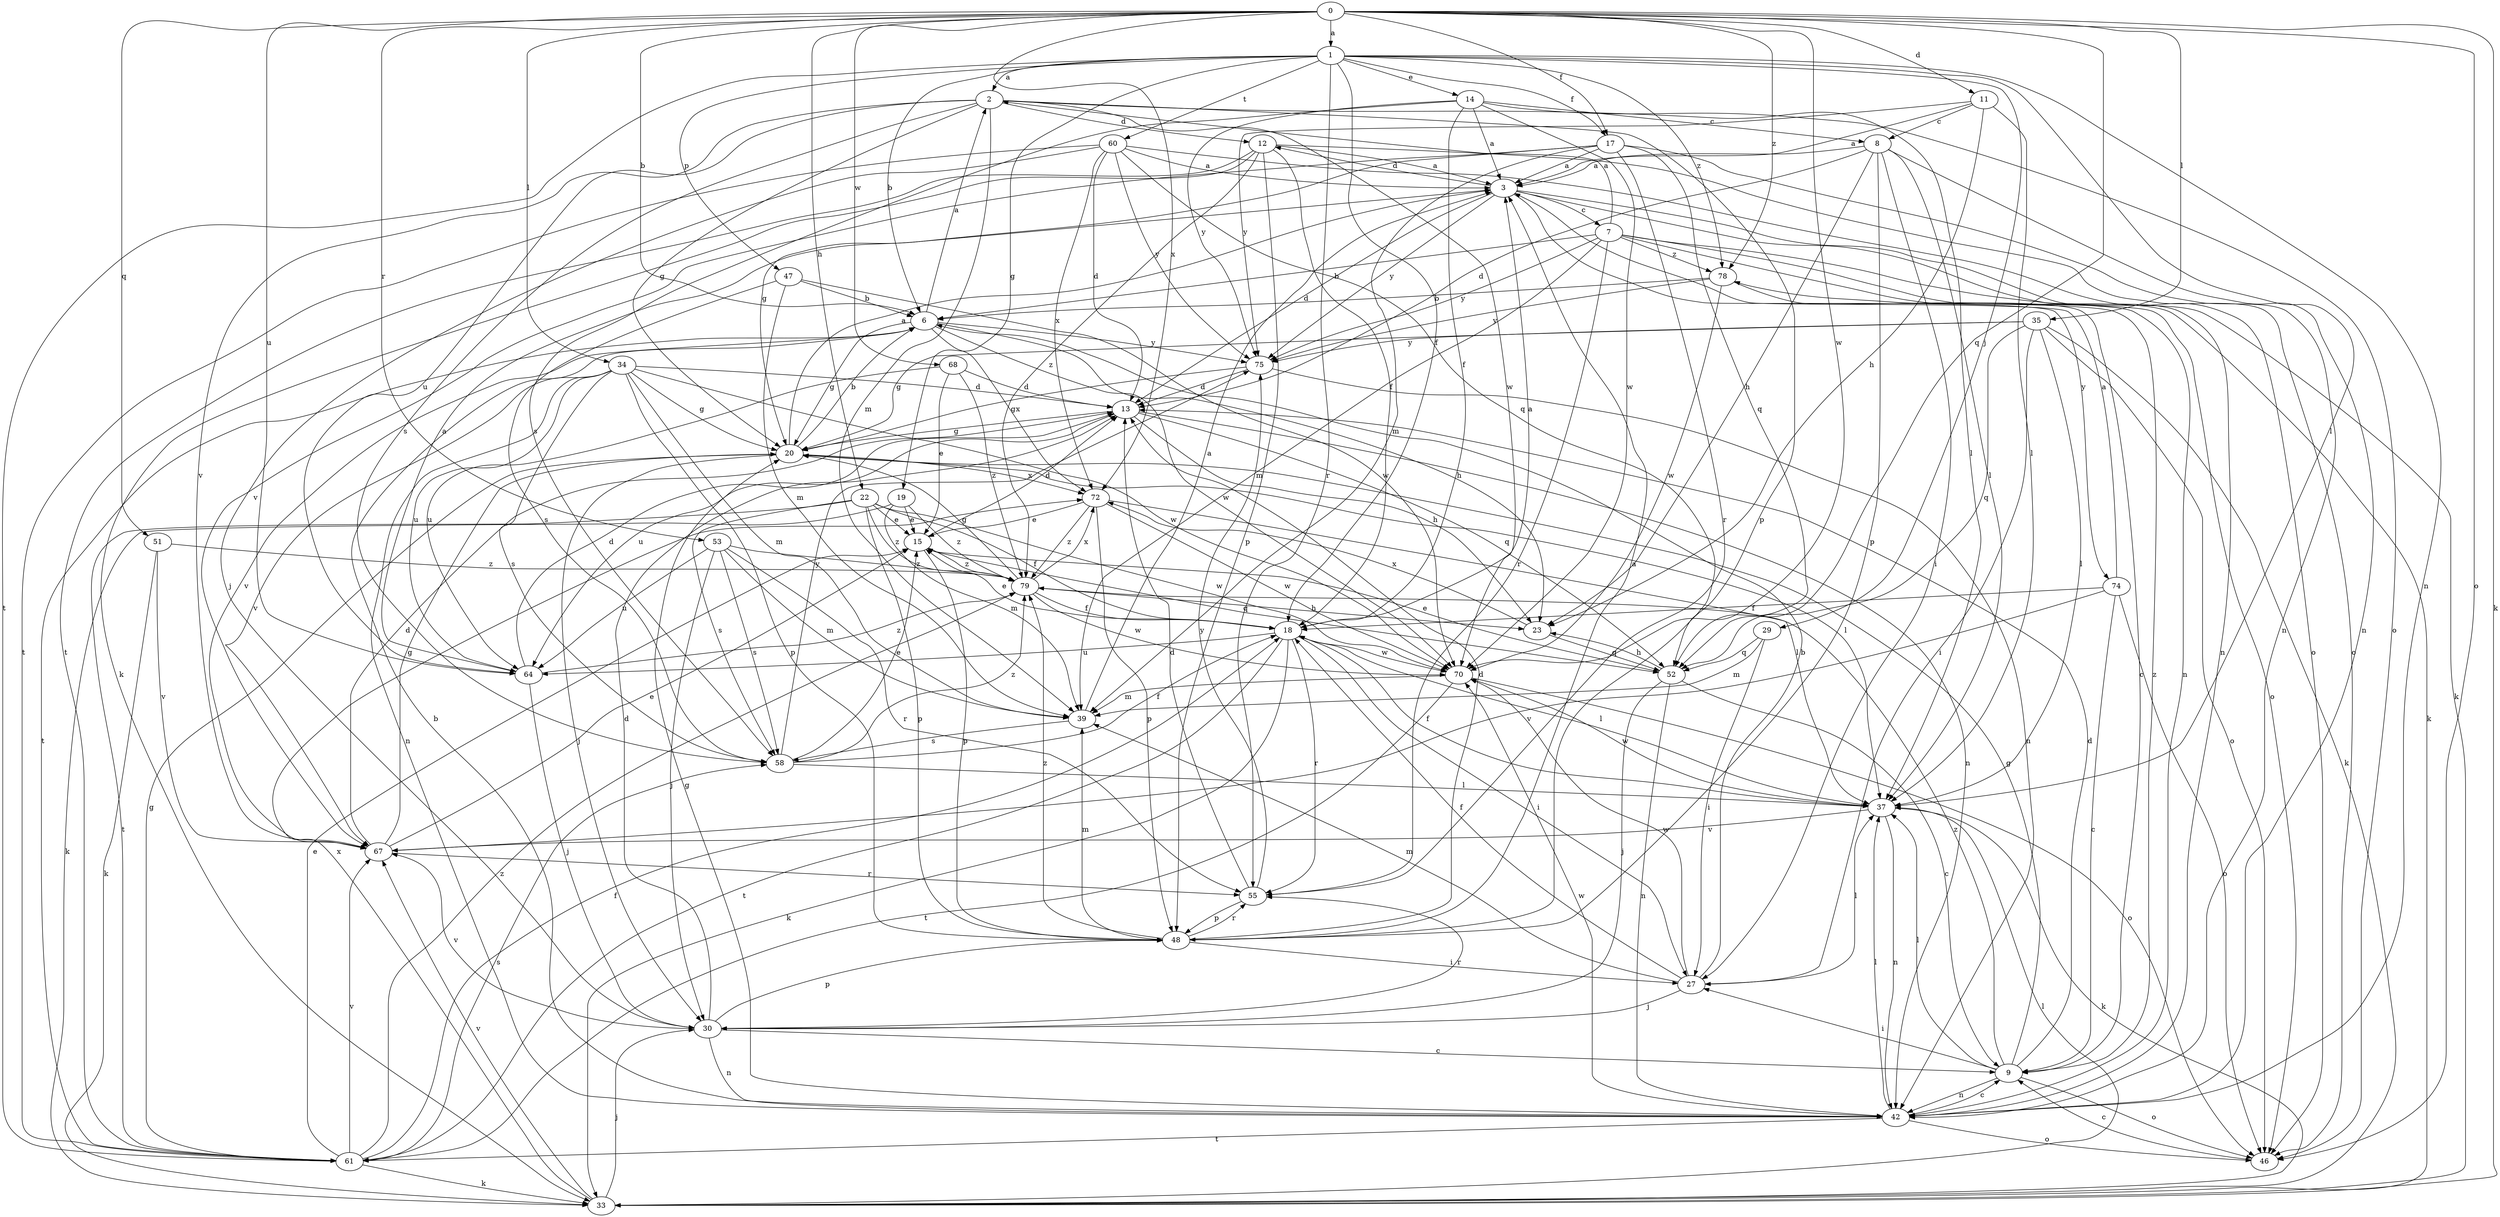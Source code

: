 strict digraph  {
0;
1;
2;
3;
6;
7;
8;
9;
11;
12;
13;
14;
15;
17;
18;
19;
20;
22;
23;
27;
29;
30;
33;
34;
35;
37;
39;
42;
46;
47;
48;
51;
52;
53;
55;
58;
60;
61;
64;
67;
68;
70;
72;
74;
75;
78;
79;
0 -> 1  [label=a];
0 -> 6  [label=b];
0 -> 11  [label=d];
0 -> 17  [label=f];
0 -> 22  [label=h];
0 -> 33  [label=k];
0 -> 34  [label=l];
0 -> 35  [label=l];
0 -> 46  [label=o];
0 -> 51  [label=q];
0 -> 52  [label=q];
0 -> 53  [label=r];
0 -> 64  [label=u];
0 -> 68  [label=w];
0 -> 70  [label=w];
0 -> 72  [label=x];
0 -> 78  [label=z];
1 -> 2  [label=a];
1 -> 6  [label=b];
1 -> 14  [label=e];
1 -> 17  [label=f];
1 -> 18  [label=f];
1 -> 19  [label=g];
1 -> 29  [label=j];
1 -> 37  [label=l];
1 -> 42  [label=n];
1 -> 47  [label=p];
1 -> 55  [label=r];
1 -> 60  [label=t];
1 -> 61  [label=t];
1 -> 78  [label=z];
2 -> 12  [label=d];
2 -> 20  [label=g];
2 -> 37  [label=l];
2 -> 39  [label=m];
2 -> 48  [label=p];
2 -> 58  [label=s];
2 -> 64  [label=u];
2 -> 67  [label=v];
2 -> 70  [label=w];
3 -> 7  [label=c];
3 -> 12  [label=d];
3 -> 13  [label=d];
3 -> 33  [label=k];
3 -> 42  [label=n];
3 -> 74  [label=y];
3 -> 75  [label=y];
6 -> 2  [label=a];
6 -> 20  [label=g];
6 -> 23  [label=h];
6 -> 61  [label=t];
6 -> 67  [label=v];
6 -> 70  [label=w];
6 -> 72  [label=x];
6 -> 75  [label=y];
7 -> 2  [label=a];
7 -> 6  [label=b];
7 -> 33  [label=k];
7 -> 39  [label=m];
7 -> 42  [label=n];
7 -> 46  [label=o];
7 -> 55  [label=r];
7 -> 75  [label=y];
7 -> 78  [label=z];
8 -> 3  [label=a];
8 -> 13  [label=d];
8 -> 23  [label=h];
8 -> 27  [label=i];
8 -> 37  [label=l];
8 -> 42  [label=n];
8 -> 48  [label=p];
9 -> 13  [label=d];
9 -> 20  [label=g];
9 -> 27  [label=i];
9 -> 37  [label=l];
9 -> 42  [label=n];
9 -> 46  [label=o];
9 -> 78  [label=z];
9 -> 79  [label=z];
11 -> 3  [label=a];
11 -> 8  [label=c];
11 -> 23  [label=h];
11 -> 37  [label=l];
11 -> 75  [label=y];
12 -> 3  [label=a];
12 -> 18  [label=f];
12 -> 33  [label=k];
12 -> 46  [label=o];
12 -> 48  [label=p];
12 -> 61  [label=t];
12 -> 79  [label=z];
13 -> 20  [label=g];
13 -> 23  [label=h];
13 -> 42  [label=n];
13 -> 52  [label=q];
13 -> 64  [label=u];
14 -> 3  [label=a];
14 -> 8  [label=c];
14 -> 18  [label=f];
14 -> 46  [label=o];
14 -> 58  [label=s];
14 -> 70  [label=w];
14 -> 75  [label=y];
15 -> 13  [label=d];
15 -> 48  [label=p];
15 -> 52  [label=q];
15 -> 79  [label=z];
17 -> 3  [label=a];
17 -> 20  [label=g];
17 -> 39  [label=m];
17 -> 42  [label=n];
17 -> 52  [label=q];
17 -> 55  [label=r];
17 -> 67  [label=v];
18 -> 3  [label=a];
18 -> 15  [label=e];
18 -> 27  [label=i];
18 -> 33  [label=k];
18 -> 37  [label=l];
18 -> 55  [label=r];
18 -> 61  [label=t];
18 -> 64  [label=u];
18 -> 70  [label=w];
19 -> 15  [label=e];
19 -> 33  [label=k];
19 -> 39  [label=m];
19 -> 79  [label=z];
20 -> 3  [label=a];
20 -> 6  [label=b];
20 -> 30  [label=j];
20 -> 37  [label=l];
20 -> 72  [label=x];
22 -> 15  [label=e];
22 -> 18  [label=f];
22 -> 48  [label=p];
22 -> 58  [label=s];
22 -> 61  [label=t];
22 -> 70  [label=w];
22 -> 79  [label=z];
23 -> 52  [label=q];
23 -> 72  [label=x];
27 -> 6  [label=b];
27 -> 18  [label=f];
27 -> 30  [label=j];
27 -> 37  [label=l];
27 -> 39  [label=m];
27 -> 70  [label=w];
29 -> 27  [label=i];
29 -> 39  [label=m];
29 -> 52  [label=q];
30 -> 9  [label=c];
30 -> 13  [label=d];
30 -> 42  [label=n];
30 -> 48  [label=p];
30 -> 55  [label=r];
30 -> 67  [label=v];
33 -> 30  [label=j];
33 -> 37  [label=l];
33 -> 67  [label=v];
33 -> 72  [label=x];
34 -> 13  [label=d];
34 -> 20  [label=g];
34 -> 39  [label=m];
34 -> 42  [label=n];
34 -> 48  [label=p];
34 -> 58  [label=s];
34 -> 64  [label=u];
34 -> 67  [label=v];
34 -> 70  [label=w];
35 -> 20  [label=g];
35 -> 27  [label=i];
35 -> 33  [label=k];
35 -> 37  [label=l];
35 -> 46  [label=o];
35 -> 52  [label=q];
35 -> 75  [label=y];
37 -> 18  [label=f];
37 -> 33  [label=k];
37 -> 42  [label=n];
37 -> 67  [label=v];
37 -> 70  [label=w];
39 -> 3  [label=a];
39 -> 58  [label=s];
42 -> 6  [label=b];
42 -> 9  [label=c];
42 -> 20  [label=g];
42 -> 37  [label=l];
42 -> 46  [label=o];
42 -> 61  [label=t];
42 -> 70  [label=w];
46 -> 9  [label=c];
47 -> 6  [label=b];
47 -> 39  [label=m];
47 -> 58  [label=s];
47 -> 70  [label=w];
48 -> 3  [label=a];
48 -> 13  [label=d];
48 -> 27  [label=i];
48 -> 39  [label=m];
48 -> 55  [label=r];
48 -> 79  [label=z];
51 -> 33  [label=k];
51 -> 67  [label=v];
51 -> 79  [label=z];
52 -> 9  [label=c];
52 -> 15  [label=e];
52 -> 23  [label=h];
52 -> 30  [label=j];
52 -> 42  [label=n];
53 -> 30  [label=j];
53 -> 39  [label=m];
53 -> 55  [label=r];
53 -> 58  [label=s];
53 -> 64  [label=u];
53 -> 79  [label=z];
55 -> 13  [label=d];
55 -> 48  [label=p];
55 -> 75  [label=y];
58 -> 15  [label=e];
58 -> 18  [label=f];
58 -> 37  [label=l];
58 -> 75  [label=y];
58 -> 79  [label=z];
60 -> 3  [label=a];
60 -> 13  [label=d];
60 -> 30  [label=j];
60 -> 46  [label=o];
60 -> 52  [label=q];
60 -> 61  [label=t];
60 -> 72  [label=x];
60 -> 75  [label=y];
61 -> 15  [label=e];
61 -> 18  [label=f];
61 -> 20  [label=g];
61 -> 33  [label=k];
61 -> 58  [label=s];
61 -> 67  [label=v];
61 -> 79  [label=z];
64 -> 3  [label=a];
64 -> 13  [label=d];
64 -> 30  [label=j];
64 -> 79  [label=z];
67 -> 13  [label=d];
67 -> 15  [label=e];
67 -> 20  [label=g];
67 -> 55  [label=r];
68 -> 13  [label=d];
68 -> 15  [label=e];
68 -> 64  [label=u];
68 -> 79  [label=z];
70 -> 39  [label=m];
70 -> 46  [label=o];
70 -> 61  [label=t];
72 -> 15  [label=e];
72 -> 37  [label=l];
72 -> 48  [label=p];
72 -> 70  [label=w];
72 -> 79  [label=z];
74 -> 3  [label=a];
74 -> 9  [label=c];
74 -> 18  [label=f];
74 -> 46  [label=o];
74 -> 67  [label=v];
75 -> 13  [label=d];
75 -> 20  [label=g];
75 -> 42  [label=n];
78 -> 6  [label=b];
78 -> 9  [label=c];
78 -> 70  [label=w];
78 -> 75  [label=y];
79 -> 18  [label=f];
79 -> 20  [label=g];
79 -> 23  [label=h];
79 -> 70  [label=w];
79 -> 72  [label=x];
}
